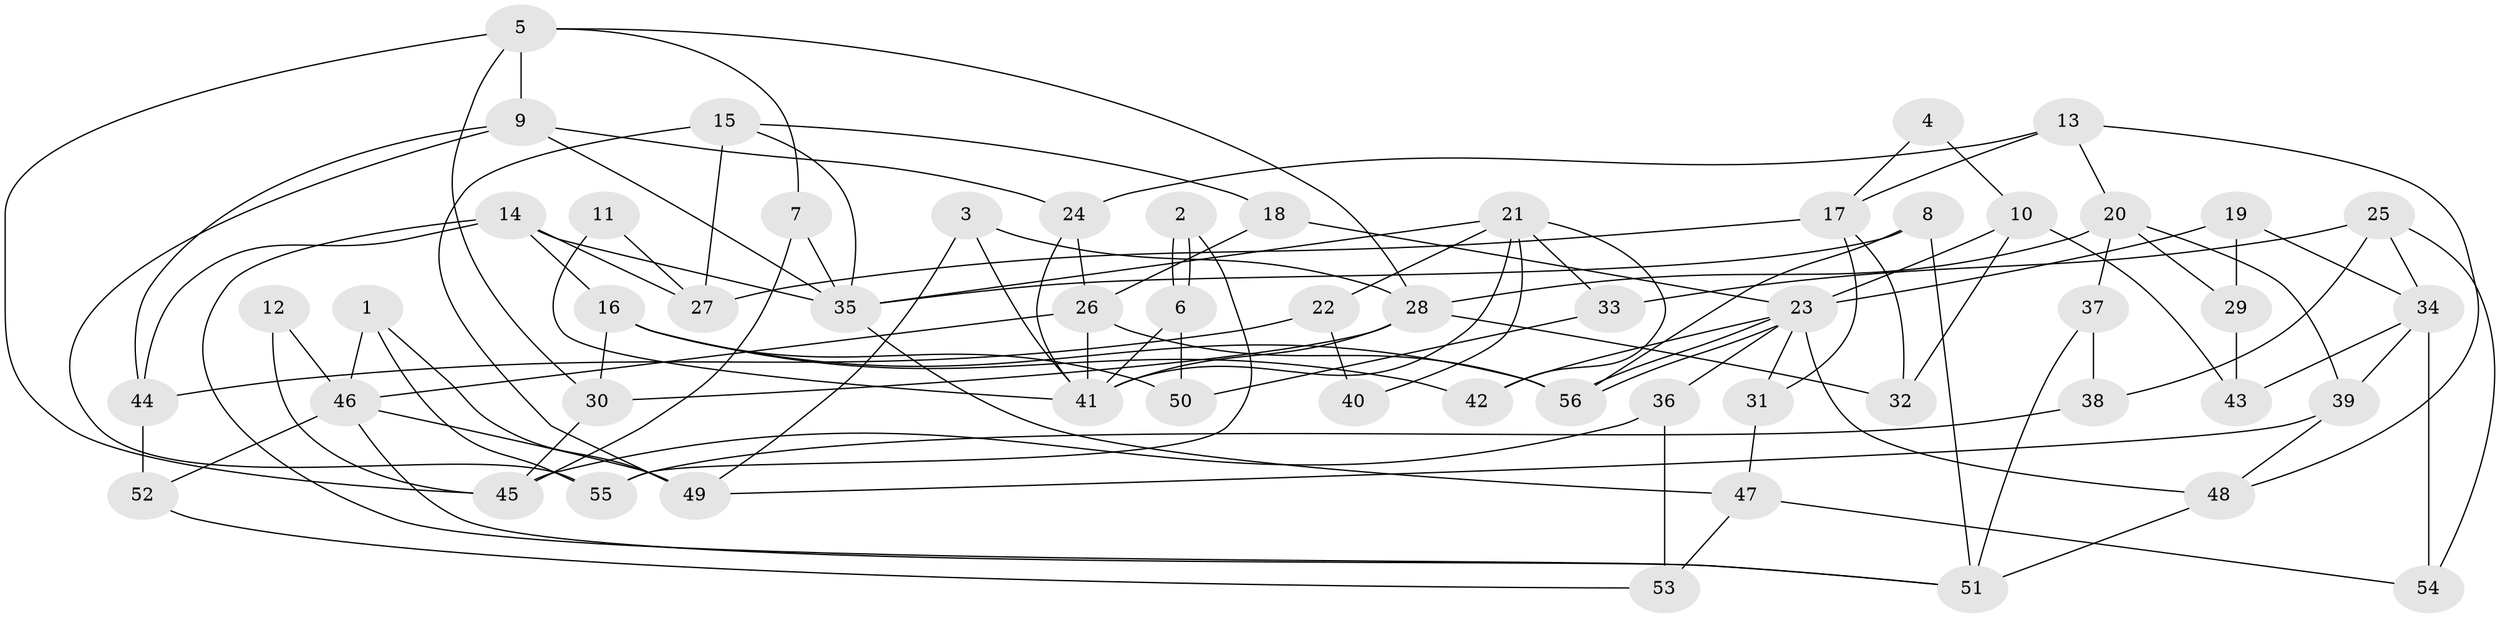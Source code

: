 // coarse degree distribution, {9: 0.17647058823529413, 4: 0.23529411764705882, 7: 0.058823529411764705, 5: 0.058823529411764705, 2: 0.058823529411764705, 6: 0.23529411764705882, 10: 0.058823529411764705, 8: 0.058823529411764705, 3: 0.058823529411764705}
// Generated by graph-tools (version 1.1) at 2025/51/03/04/25 22:51:16]
// undirected, 56 vertices, 112 edges
graph export_dot {
  node [color=gray90,style=filled];
  1;
  2;
  3;
  4;
  5;
  6;
  7;
  8;
  9;
  10;
  11;
  12;
  13;
  14;
  15;
  16;
  17;
  18;
  19;
  20;
  21;
  22;
  23;
  24;
  25;
  26;
  27;
  28;
  29;
  30;
  31;
  32;
  33;
  34;
  35;
  36;
  37;
  38;
  39;
  40;
  41;
  42;
  43;
  44;
  45;
  46;
  47;
  48;
  49;
  50;
  51;
  52;
  53;
  54;
  55;
  56;
  1 -- 46;
  1 -- 49;
  1 -- 55;
  2 -- 6;
  2 -- 6;
  2 -- 55;
  3 -- 28;
  3 -- 41;
  3 -- 49;
  4 -- 17;
  4 -- 10;
  5 -- 9;
  5 -- 45;
  5 -- 7;
  5 -- 28;
  5 -- 30;
  6 -- 50;
  6 -- 41;
  7 -- 35;
  7 -- 45;
  8 -- 51;
  8 -- 35;
  8 -- 56;
  9 -- 24;
  9 -- 44;
  9 -- 35;
  9 -- 55;
  10 -- 23;
  10 -- 32;
  10 -- 43;
  11 -- 27;
  11 -- 41;
  12 -- 46;
  12 -- 45;
  13 -- 24;
  13 -- 48;
  13 -- 17;
  13 -- 20;
  14 -- 35;
  14 -- 16;
  14 -- 27;
  14 -- 44;
  14 -- 51;
  15 -- 49;
  15 -- 35;
  15 -- 18;
  15 -- 27;
  16 -- 30;
  16 -- 56;
  16 -- 42;
  16 -- 50;
  17 -- 27;
  17 -- 31;
  17 -- 32;
  18 -- 23;
  18 -- 26;
  19 -- 29;
  19 -- 23;
  19 -- 34;
  20 -- 28;
  20 -- 29;
  20 -- 37;
  20 -- 39;
  21 -- 41;
  21 -- 35;
  21 -- 22;
  21 -- 33;
  21 -- 40;
  21 -- 42;
  22 -- 44;
  22 -- 40;
  23 -- 56;
  23 -- 56;
  23 -- 42;
  23 -- 31;
  23 -- 36;
  23 -- 48;
  24 -- 41;
  24 -- 26;
  25 -- 38;
  25 -- 34;
  25 -- 33;
  25 -- 54;
  26 -- 56;
  26 -- 41;
  26 -- 46;
  28 -- 41;
  28 -- 30;
  28 -- 32;
  29 -- 43;
  30 -- 45;
  31 -- 47;
  33 -- 50;
  34 -- 39;
  34 -- 43;
  34 -- 54;
  35 -- 47;
  36 -- 45;
  36 -- 53;
  37 -- 51;
  37 -- 38;
  38 -- 55;
  39 -- 48;
  39 -- 49;
  44 -- 52;
  46 -- 49;
  46 -- 51;
  46 -- 52;
  47 -- 54;
  47 -- 53;
  48 -- 51;
  52 -- 53;
}
